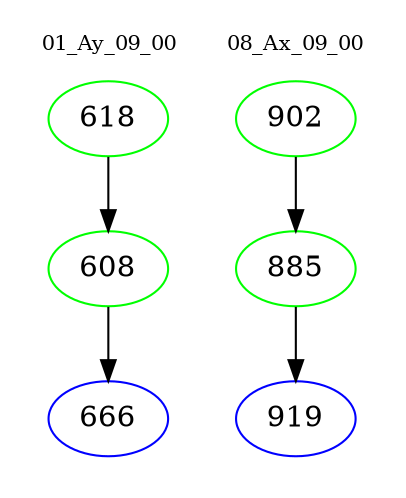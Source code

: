 digraph{
subgraph cluster_0 {
color = white
label = "01_Ay_09_00";
fontsize=10;
T0_618 [label="618", color="green"]
T0_618 -> T0_608 [color="black"]
T0_608 [label="608", color="green"]
T0_608 -> T0_666 [color="black"]
T0_666 [label="666", color="blue"]
}
subgraph cluster_1 {
color = white
label = "08_Ax_09_00";
fontsize=10;
T1_902 [label="902", color="green"]
T1_902 -> T1_885 [color="black"]
T1_885 [label="885", color="green"]
T1_885 -> T1_919 [color="black"]
T1_919 [label="919", color="blue"]
}
}
